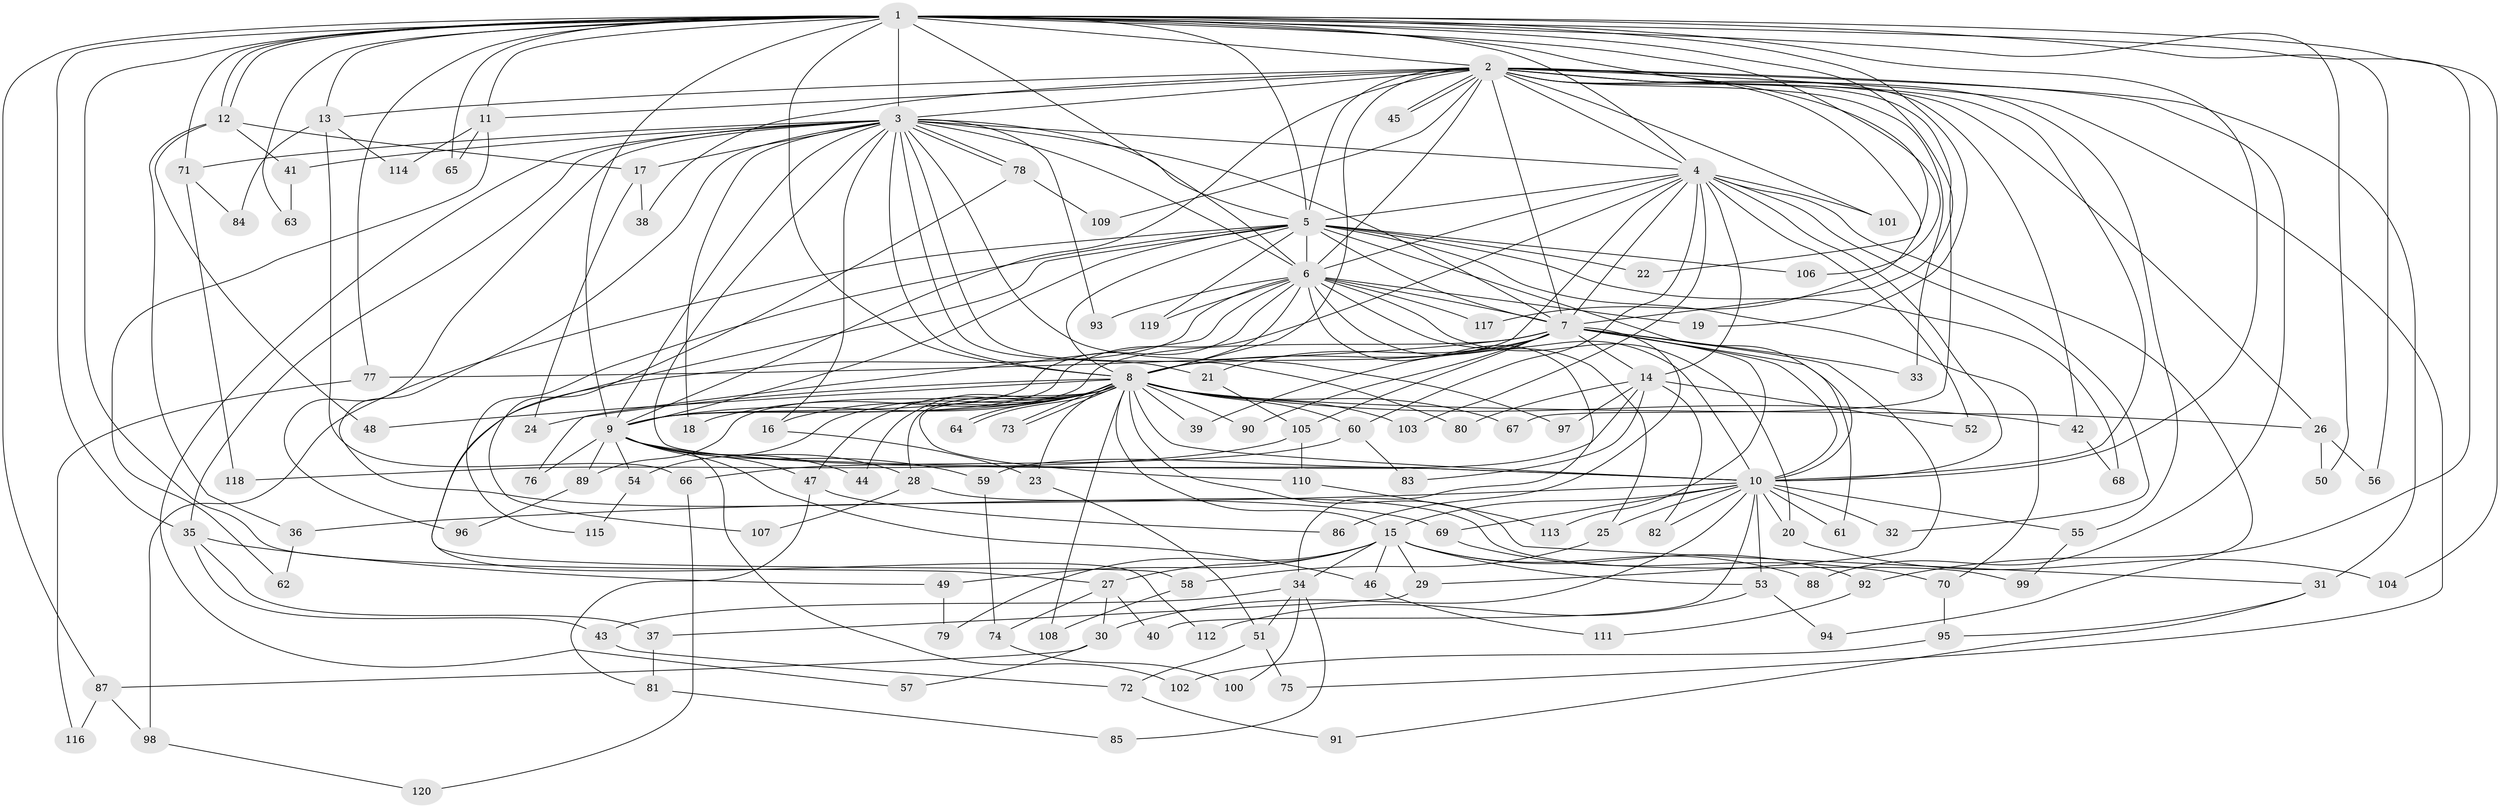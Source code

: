 // Generated by graph-tools (version 1.1) at 2025/25/03/09/25 03:25:41]
// undirected, 120 vertices, 265 edges
graph export_dot {
graph [start="1"]
  node [color=gray90,style=filled];
  1;
  2;
  3;
  4;
  5;
  6;
  7;
  8;
  9;
  10;
  11;
  12;
  13;
  14;
  15;
  16;
  17;
  18;
  19;
  20;
  21;
  22;
  23;
  24;
  25;
  26;
  27;
  28;
  29;
  30;
  31;
  32;
  33;
  34;
  35;
  36;
  37;
  38;
  39;
  40;
  41;
  42;
  43;
  44;
  45;
  46;
  47;
  48;
  49;
  50;
  51;
  52;
  53;
  54;
  55;
  56;
  57;
  58;
  59;
  60;
  61;
  62;
  63;
  64;
  65;
  66;
  67;
  68;
  69;
  70;
  71;
  72;
  73;
  74;
  75;
  76;
  77;
  78;
  79;
  80;
  81;
  82;
  83;
  84;
  85;
  86;
  87;
  88;
  89;
  90;
  91;
  92;
  93;
  94;
  95;
  96;
  97;
  98;
  99;
  100;
  101;
  102;
  103;
  104;
  105;
  106;
  107;
  108;
  109;
  110;
  111;
  112;
  113;
  114;
  115;
  116;
  117;
  118;
  119;
  120;
  1 -- 2;
  1 -- 3;
  1 -- 4;
  1 -- 5;
  1 -- 6;
  1 -- 7;
  1 -- 8;
  1 -- 9;
  1 -- 10;
  1 -- 11;
  1 -- 12;
  1 -- 12;
  1 -- 13;
  1 -- 19;
  1 -- 22;
  1 -- 27;
  1 -- 35;
  1 -- 50;
  1 -- 56;
  1 -- 63;
  1 -- 65;
  1 -- 71;
  1 -- 77;
  1 -- 87;
  1 -- 92;
  1 -- 104;
  1 -- 106;
  2 -- 3;
  2 -- 4;
  2 -- 5;
  2 -- 6;
  2 -- 7;
  2 -- 8;
  2 -- 9;
  2 -- 10;
  2 -- 11;
  2 -- 13;
  2 -- 26;
  2 -- 31;
  2 -- 33;
  2 -- 38;
  2 -- 42;
  2 -- 45;
  2 -- 45;
  2 -- 55;
  2 -- 67;
  2 -- 75;
  2 -- 88;
  2 -- 101;
  2 -- 109;
  2 -- 117;
  3 -- 4;
  3 -- 5;
  3 -- 6;
  3 -- 7;
  3 -- 8;
  3 -- 9;
  3 -- 10;
  3 -- 16;
  3 -- 17;
  3 -- 18;
  3 -- 21;
  3 -- 35;
  3 -- 41;
  3 -- 57;
  3 -- 69;
  3 -- 71;
  3 -- 78;
  3 -- 78;
  3 -- 80;
  3 -- 93;
  3 -- 96;
  3 -- 97;
  4 -- 5;
  4 -- 6;
  4 -- 7;
  4 -- 8;
  4 -- 9;
  4 -- 10;
  4 -- 14;
  4 -- 32;
  4 -- 52;
  4 -- 60;
  4 -- 94;
  4 -- 101;
  4 -- 103;
  5 -- 6;
  5 -- 7;
  5 -- 8;
  5 -- 9;
  5 -- 10;
  5 -- 22;
  5 -- 58;
  5 -- 68;
  5 -- 70;
  5 -- 98;
  5 -- 106;
  5 -- 115;
  5 -- 119;
  6 -- 7;
  6 -- 8;
  6 -- 9;
  6 -- 10;
  6 -- 19;
  6 -- 20;
  6 -- 25;
  6 -- 34;
  6 -- 76;
  6 -- 93;
  6 -- 112;
  6 -- 117;
  6 -- 119;
  7 -- 8;
  7 -- 9;
  7 -- 10;
  7 -- 14;
  7 -- 21;
  7 -- 29;
  7 -- 33;
  7 -- 39;
  7 -- 61;
  7 -- 77;
  7 -- 86;
  7 -- 90;
  7 -- 105;
  7 -- 113;
  8 -- 9;
  8 -- 10;
  8 -- 15;
  8 -- 16;
  8 -- 18;
  8 -- 23;
  8 -- 24;
  8 -- 26;
  8 -- 28;
  8 -- 31;
  8 -- 39;
  8 -- 42;
  8 -- 44;
  8 -- 47;
  8 -- 48;
  8 -- 54;
  8 -- 60;
  8 -- 64;
  8 -- 64;
  8 -- 67;
  8 -- 73;
  8 -- 73;
  8 -- 89;
  8 -- 90;
  8 -- 103;
  8 -- 108;
  8 -- 110;
  9 -- 10;
  9 -- 28;
  9 -- 44;
  9 -- 46;
  9 -- 47;
  9 -- 54;
  9 -- 59;
  9 -- 76;
  9 -- 89;
  9 -- 102;
  10 -- 15;
  10 -- 20;
  10 -- 25;
  10 -- 30;
  10 -- 32;
  10 -- 36;
  10 -- 40;
  10 -- 53;
  10 -- 55;
  10 -- 61;
  10 -- 69;
  10 -- 82;
  11 -- 62;
  11 -- 65;
  11 -- 114;
  12 -- 17;
  12 -- 36;
  12 -- 41;
  12 -- 48;
  13 -- 66;
  13 -- 84;
  13 -- 114;
  14 -- 52;
  14 -- 59;
  14 -- 80;
  14 -- 82;
  14 -- 83;
  14 -- 97;
  15 -- 27;
  15 -- 29;
  15 -- 34;
  15 -- 46;
  15 -- 49;
  15 -- 53;
  15 -- 79;
  15 -- 88;
  15 -- 92;
  16 -- 23;
  17 -- 24;
  17 -- 38;
  20 -- 104;
  21 -- 105;
  23 -- 51;
  25 -- 58;
  26 -- 50;
  26 -- 56;
  27 -- 30;
  27 -- 40;
  27 -- 74;
  28 -- 99;
  28 -- 107;
  29 -- 37;
  30 -- 57;
  30 -- 87;
  31 -- 91;
  31 -- 95;
  34 -- 43;
  34 -- 51;
  34 -- 85;
  34 -- 100;
  35 -- 37;
  35 -- 43;
  35 -- 49;
  36 -- 62;
  37 -- 81;
  41 -- 63;
  42 -- 68;
  43 -- 72;
  46 -- 111;
  47 -- 81;
  47 -- 86;
  49 -- 79;
  51 -- 72;
  51 -- 75;
  53 -- 94;
  53 -- 112;
  54 -- 115;
  55 -- 99;
  58 -- 108;
  59 -- 74;
  60 -- 66;
  60 -- 83;
  66 -- 120;
  69 -- 70;
  70 -- 95;
  71 -- 84;
  71 -- 118;
  72 -- 91;
  74 -- 100;
  77 -- 116;
  78 -- 107;
  78 -- 109;
  81 -- 85;
  87 -- 98;
  87 -- 116;
  89 -- 96;
  92 -- 111;
  95 -- 102;
  98 -- 120;
  105 -- 110;
  105 -- 118;
  110 -- 113;
}
